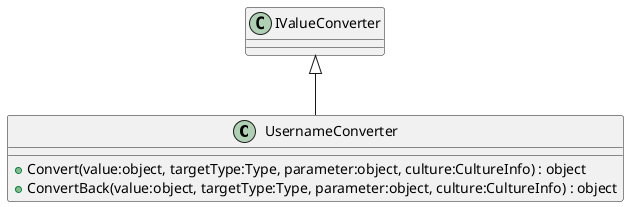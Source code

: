@startuml
class UsernameConverter {
    + Convert(value:object, targetType:Type, parameter:object, culture:CultureInfo) : object
    + ConvertBack(value:object, targetType:Type, parameter:object, culture:CultureInfo) : object
}
IValueConverter <|-- UsernameConverter
@enduml
